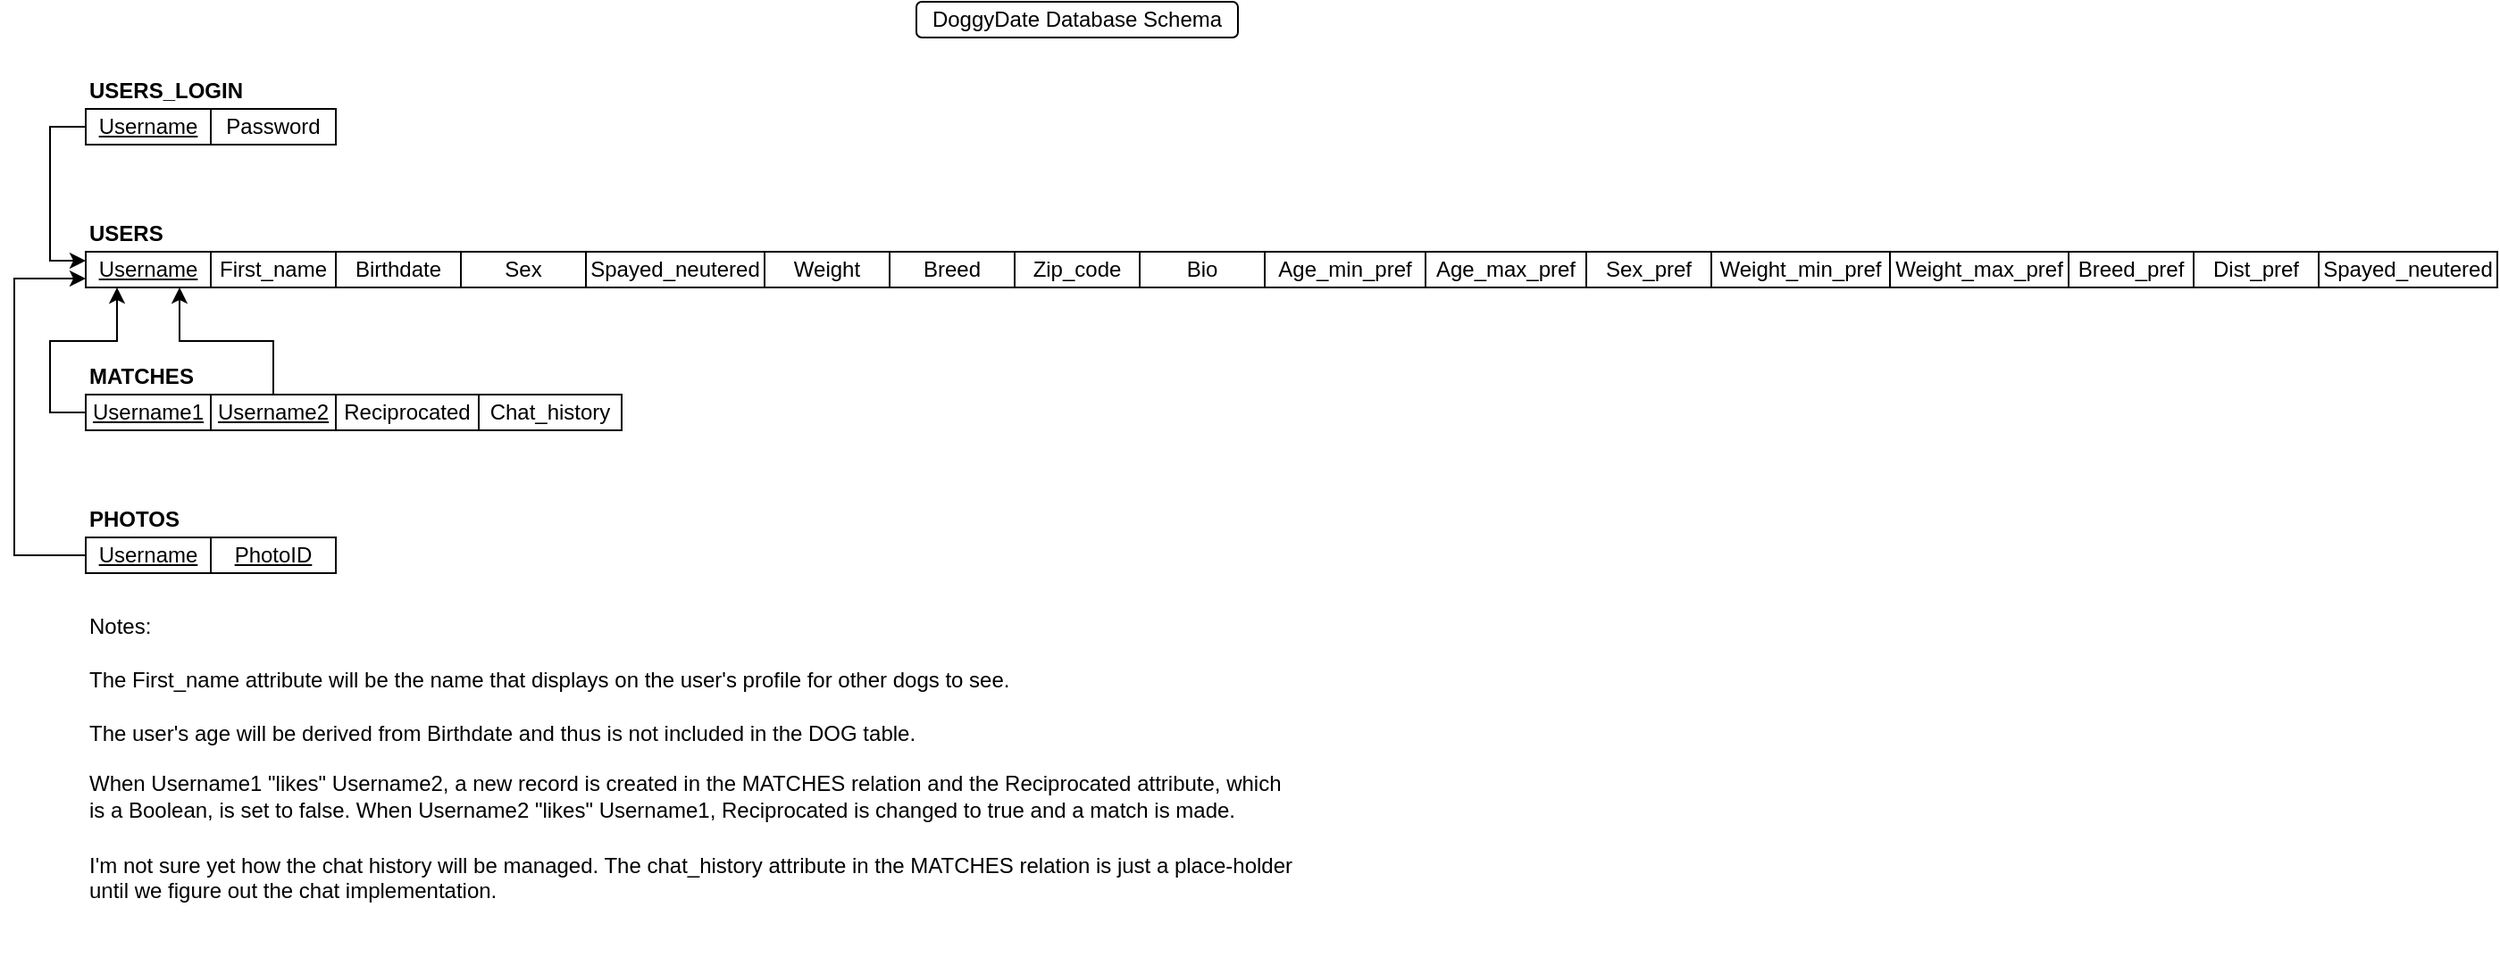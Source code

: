 <mxfile version="13.7.4" type="google"><diagram id="R2lEEEUBdFMjLlhIrx00" name="Page-1"><mxGraphModel dx="2419" dy="766" grid="1" gridSize="10" guides="1" tooltips="1" connect="1" arrows="1" fold="1" page="1" pageScale="1" pageWidth="850" pageHeight="1100" math="0" shadow="0" extFonts="Permanent Marker^https://fonts.googleapis.com/css?family=Permanent+Marker"><root><mxCell id="0"/><mxCell id="1" parent="0"/><mxCell id="er2DGWhzI8aFqKqLN9yp-439" value="DoggyDate Database Schema" style="rounded=1;whiteSpace=wrap;html=1;" parent="1" vertex="1"><mxGeometry x="335" y="40" width="180" height="20" as="geometry"/></mxCell><mxCell id="M6K5o3OEf-PSWKL9TDT4-32" value="Dist_pref" style="rounded=0;whiteSpace=wrap;html=1;" parent="1" vertex="1"><mxGeometry x="1050" y="180" width="70" height="20" as="geometry"/></mxCell><mxCell id="M6K5o3OEf-PSWKL9TDT4-33" value="Breed_pref" style="rounded=0;whiteSpace=wrap;html=1;" parent="1" vertex="1"><mxGeometry x="980" y="180" width="70" height="20" as="geometry"/></mxCell><mxCell id="M6K5o3OEf-PSWKL9TDT4-34" value="Weight_min_pref" style="rounded=0;whiteSpace=wrap;html=1;" parent="1" vertex="1"><mxGeometry x="780" y="180" width="100" height="20" as="geometry"/></mxCell><mxCell id="M6K5o3OEf-PSWKL9TDT4-35" value="Sex_pref" style="rounded=0;whiteSpace=wrap;html=1;" parent="1" vertex="1"><mxGeometry x="710" y="180" width="70" height="20" as="geometry"/></mxCell><mxCell id="M6K5o3OEf-PSWKL9TDT4-36" value="Age_min_pref" style="rounded=0;whiteSpace=wrap;html=1;" parent="1" vertex="1"><mxGeometry x="530" y="180" width="90" height="20" as="geometry"/></mxCell><mxCell id="E3cnwx8DYrv9z_MGbN7K-9" style="edgeStyle=orthogonalEdgeStyle;rounded=0;orthogonalLoop=1;jettySize=auto;html=1;exitX=0;exitY=0.5;exitDx=0;exitDy=0;entryX=0;entryY=0.75;entryDx=0;entryDy=0;" parent="1" source="M6K5o3OEf-PSWKL9TDT4-37" target="M6K5o3OEf-PSWKL9TDT4-10" edge="1"><mxGeometry relative="1" as="geometry"><Array as="points"><mxPoint x="-170" y="350"/><mxPoint x="-170" y="195"/></Array></mxGeometry></mxCell><mxCell id="M6K5o3OEf-PSWKL9TDT4-37" value="&lt;u&gt;Username&lt;/u&gt;" style="rounded=0;whiteSpace=wrap;html=1;" parent="1" vertex="1"><mxGeometry x="-130" y="340" width="70" height="20" as="geometry"/></mxCell><mxCell id="M6K5o3OEf-PSWKL9TDT4-38" value="Bio" style="rounded=0;whiteSpace=wrap;html=1;" parent="1" vertex="1"><mxGeometry x="460" y="180" width="70" height="20" as="geometry"/></mxCell><mxCell id="M6K5o3OEf-PSWKL9TDT4-45" value="Breed" style="rounded=0;whiteSpace=wrap;html=1;" parent="1" vertex="1"><mxGeometry x="320" y="180" width="70" height="20" as="geometry"/></mxCell><mxCell id="M6K5o3OEf-PSWKL9TDT4-46" value="Weight" style="rounded=0;whiteSpace=wrap;html=1;" parent="1" vertex="1"><mxGeometry x="250" y="180" width="70" height="20" as="geometry"/></mxCell><mxCell id="M6K5o3OEf-PSWKL9TDT4-47" value="Sex" style="rounded=0;whiteSpace=wrap;html=1;" parent="1" vertex="1"><mxGeometry x="80" y="180" width="70" height="20" as="geometry"/></mxCell><mxCell id="M6K5o3OEf-PSWKL9TDT4-29" value="Zip_code" style="rounded=0;whiteSpace=wrap;html=1;" parent="1" vertex="1"><mxGeometry x="390" y="180" width="70" height="20" as="geometry"/></mxCell><mxCell id="M6K5o3OEf-PSWKL9TDT4-19" value="Chat_history" style="rounded=0;whiteSpace=wrap;html=1;" parent="1" vertex="1"><mxGeometry x="90" y="260" width="80" height="20" as="geometry"/></mxCell><mxCell id="M6K5o3OEf-PSWKL9TDT4-51" style="edgeStyle=orthogonalEdgeStyle;rounded=0;orthogonalLoop=1;jettySize=auto;html=1;exitX=0.5;exitY=0;exitDx=0;exitDy=0;entryX=0.75;entryY=1;entryDx=0;entryDy=0;" parent="1" source="M6K5o3OEf-PSWKL9TDT4-20" target="M6K5o3OEf-PSWKL9TDT4-10" edge="1"><mxGeometry relative="1" as="geometry"/></mxCell><mxCell id="M6K5o3OEf-PSWKL9TDT4-20" value="&lt;u&gt;Username2&lt;/u&gt;" style="rounded=0;whiteSpace=wrap;html=1;" parent="1" vertex="1"><mxGeometry x="-60" y="260" width="70" height="20" as="geometry"/></mxCell><mxCell id="M6K5o3OEf-PSWKL9TDT4-55" style="edgeStyle=orthogonalEdgeStyle;rounded=0;orthogonalLoop=1;jettySize=auto;html=1;exitX=0;exitY=0.5;exitDx=0;exitDy=0;entryX=0.25;entryY=1;entryDx=0;entryDy=0;" parent="1" source="M6K5o3OEf-PSWKL9TDT4-6" target="M6K5o3OEf-PSWKL9TDT4-10" edge="1"><mxGeometry relative="1" as="geometry"/></mxCell><mxCell id="M6K5o3OEf-PSWKL9TDT4-6" value="&lt;u&gt;Username1&lt;/u&gt;" style="rounded=0;whiteSpace=wrap;html=1;" parent="1" vertex="1"><mxGeometry x="-130" y="260" width="70" height="20" as="geometry"/></mxCell><mxCell id="M6K5o3OEf-PSWKL9TDT4-7" value="Birthdate" style="rounded=0;whiteSpace=wrap;html=1;" parent="1" vertex="1"><mxGeometry x="10" y="180" width="70" height="20" as="geometry"/></mxCell><mxCell id="M6K5o3OEf-PSWKL9TDT4-8" value="First_name" style="rounded=0;whiteSpace=wrap;html=1;" parent="1" vertex="1"><mxGeometry x="-60" y="180" width="70" height="20" as="geometry"/></mxCell><mxCell id="M6K5o3OEf-PSWKL9TDT4-10" value="&lt;u&gt;Username&lt;/u&gt;" style="rounded=0;whiteSpace=wrap;html=1;" parent="1" vertex="1"><mxGeometry x="-130" y="180" width="70" height="20" as="geometry"/></mxCell><mxCell id="M6K5o3OEf-PSWKL9TDT4-49" value="&lt;b&gt;USERS&lt;/b&gt;" style="text;html=1;align=left;verticalAlign=middle;resizable=0;points=[];autosize=1;" parent="1" vertex="1"><mxGeometry x="-130" y="160" width="60" height="20" as="geometry"/></mxCell><mxCell id="M6K5o3OEf-PSWKL9TDT4-53" value="&lt;b&gt;MATCHES&lt;/b&gt;" style="text;html=1;align=left;verticalAlign=middle;resizable=0;points=[];autosize=1;" parent="1" vertex="1"><mxGeometry x="-130" y="240" width="70" height="20" as="geometry"/></mxCell><mxCell id="M6K5o3OEf-PSWKL9TDT4-57" value="Reciprocated" style="rounded=0;whiteSpace=wrap;html=1;" parent="1" vertex="1"><mxGeometry x="10" y="260" width="80" height="20" as="geometry"/></mxCell><mxCell id="M6K5o3OEf-PSWKL9TDT4-59" value="When Username1 &quot;likes&quot; Username2, a new record is created in the MATCHES relation and the Reciprocated attribute, which is a Boolean, is set to false. When Username2 &quot;likes&quot; Username1, Reciprocated is changed to true and a match is made.&amp;nbsp;" style="text;html=1;strokeColor=none;fillColor=none;align=left;verticalAlign=middle;whiteSpace=wrap;rounded=0;" parent="1" vertex="1"><mxGeometry x="-130" y="470" width="675" height="30" as="geometry"/></mxCell><mxCell id="M6K5o3OEf-PSWKL9TDT4-60" value="The user's age will be derived from Birthdate and thus is not included in the DOG table." style="text;html=1;strokeColor=none;fillColor=none;align=left;verticalAlign=middle;whiteSpace=wrap;rounded=0;" parent="1" vertex="1"><mxGeometry x="-130" y="440" width="515" height="20" as="geometry"/></mxCell><mxCell id="M6K5o3OEf-PSWKL9TDT4-61" value="Notes:" style="text;html=1;align=left;verticalAlign=middle;resizable=0;points=[];autosize=1;" parent="1" vertex="1"><mxGeometry x="-130" y="380" width="50" height="20" as="geometry"/></mxCell><mxCell id="M6K5o3OEf-PSWKL9TDT4-62" value="The First_name attribute will be the name that displays on the user's profile for other dogs to see." style="text;html=1;align=left;verticalAlign=middle;resizable=0;points=[];autosize=1;" parent="1" vertex="1"><mxGeometry x="-130" y="410" width="530" height="20" as="geometry"/></mxCell><mxCell id="M6K5o3OEf-PSWKL9TDT4-63" value="I'm not sure yet how the chat history will be managed. The chat_history attribute in the MATCHES relation is just a place-holder until we figure out the chat implementation.&lt;br&gt;&lt;br&gt;&amp;nbsp;&amp;nbsp;" style="text;html=1;strokeColor=none;fillColor=none;align=left;verticalAlign=middle;whiteSpace=wrap;rounded=0;" parent="1" vertex="1"><mxGeometry x="-130" y="530" width="680" height="30" as="geometry"/></mxCell><mxCell id="E3cnwx8DYrv9z_MGbN7K-1" value="Password" style="rounded=0;whiteSpace=wrap;html=1;" parent="1" vertex="1"><mxGeometry x="-60" y="100" width="70" height="20" as="geometry"/></mxCell><mxCell id="E3cnwx8DYrv9z_MGbN7K-4" style="edgeStyle=orthogonalEdgeStyle;rounded=0;orthogonalLoop=1;jettySize=auto;html=1;exitX=0;exitY=0.5;exitDx=0;exitDy=0;entryX=0;entryY=0.25;entryDx=0;entryDy=0;" parent="1" source="E3cnwx8DYrv9z_MGbN7K-2" target="M6K5o3OEf-PSWKL9TDT4-10" edge="1"><mxGeometry relative="1" as="geometry"/></mxCell><mxCell id="E3cnwx8DYrv9z_MGbN7K-2" value="&lt;u&gt;Username&lt;/u&gt;" style="rounded=0;whiteSpace=wrap;html=1;" parent="1" vertex="1"><mxGeometry x="-130" y="100" width="70" height="20" as="geometry"/></mxCell><mxCell id="E3cnwx8DYrv9z_MGbN7K-5" value="&lt;b&gt;USERS_LOGIN&lt;/b&gt;" style="text;html=1;align=left;verticalAlign=middle;resizable=0;points=[];autosize=1;" parent="1" vertex="1"><mxGeometry x="-130" y="80" width="100" height="20" as="geometry"/></mxCell><mxCell id="E3cnwx8DYrv9z_MGbN7K-6" value="&lt;u&gt;PhotoID&lt;/u&gt;" style="rounded=0;whiteSpace=wrap;html=1;" parent="1" vertex="1"><mxGeometry x="-60" y="340" width="70" height="20" as="geometry"/></mxCell><mxCell id="E3cnwx8DYrv9z_MGbN7K-8" value="&lt;b&gt;PHOTOS&lt;/b&gt;" style="text;html=1;strokeColor=none;fillColor=none;align=left;verticalAlign=middle;whiteSpace=wrap;rounded=0;" parent="1" vertex="1"><mxGeometry x="-130" y="320" width="40" height="20" as="geometry"/></mxCell><mxCell id="E3cnwx8DYrv9z_MGbN7K-13" value="Age_max_pref" style="rounded=0;whiteSpace=wrap;html=1;" parent="1" vertex="1"><mxGeometry x="620" y="180" width="90" height="20" as="geometry"/></mxCell><mxCell id="E3cnwx8DYrv9z_MGbN7K-15" value="Weight_max_pref" style="rounded=0;whiteSpace=wrap;html=1;" parent="1" vertex="1"><mxGeometry x="880" y="180" width="100" height="20" as="geometry"/></mxCell><mxCell id="0QgZqbZb60Wm5gqNqxwT-1" value="Spayed_neutered" style="rounded=0;whiteSpace=wrap;html=1;" vertex="1" parent="1"><mxGeometry x="1120" y="180" width="100" height="20" as="geometry"/></mxCell><mxCell id="0QgZqbZb60Wm5gqNqxwT-3" value="Spayed_neutered" style="rounded=0;whiteSpace=wrap;html=1;" vertex="1" parent="1"><mxGeometry x="150" y="180" width="100" height="20" as="geometry"/></mxCell></root></mxGraphModel></diagram></mxfile>